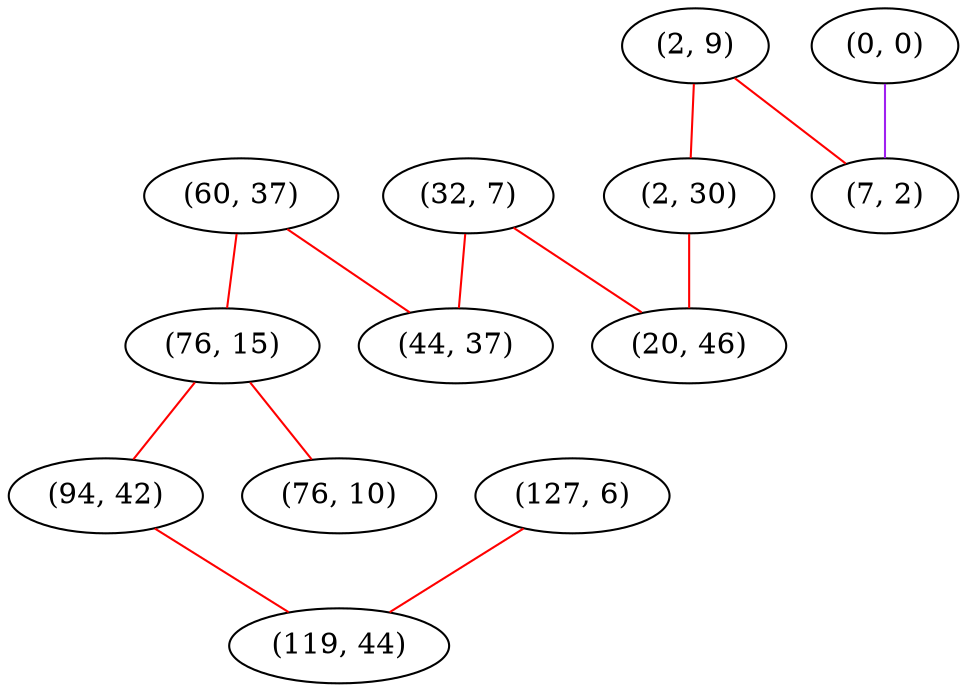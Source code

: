 graph "" {
"(60, 37)";
"(76, 15)";
"(0, 0)";
"(2, 9)";
"(2, 30)";
"(127, 6)";
"(32, 7)";
"(44, 37)";
"(94, 42)";
"(119, 44)";
"(76, 10)";
"(20, 46)";
"(7, 2)";
"(60, 37)" -- "(44, 37)"  [color=red, key=0, weight=1];
"(60, 37)" -- "(76, 15)"  [color=red, key=0, weight=1];
"(76, 15)" -- "(76, 10)"  [color=red, key=0, weight=1];
"(76, 15)" -- "(94, 42)"  [color=red, key=0, weight=1];
"(0, 0)" -- "(7, 2)"  [color=purple, key=0, weight=4];
"(2, 9)" -- "(2, 30)"  [color=red, key=0, weight=1];
"(2, 9)" -- "(7, 2)"  [color=red, key=0, weight=1];
"(2, 30)" -- "(20, 46)"  [color=red, key=0, weight=1];
"(127, 6)" -- "(119, 44)"  [color=red, key=0, weight=1];
"(32, 7)" -- "(44, 37)"  [color=red, key=0, weight=1];
"(32, 7)" -- "(20, 46)"  [color=red, key=0, weight=1];
"(94, 42)" -- "(119, 44)"  [color=red, key=0, weight=1];
}
